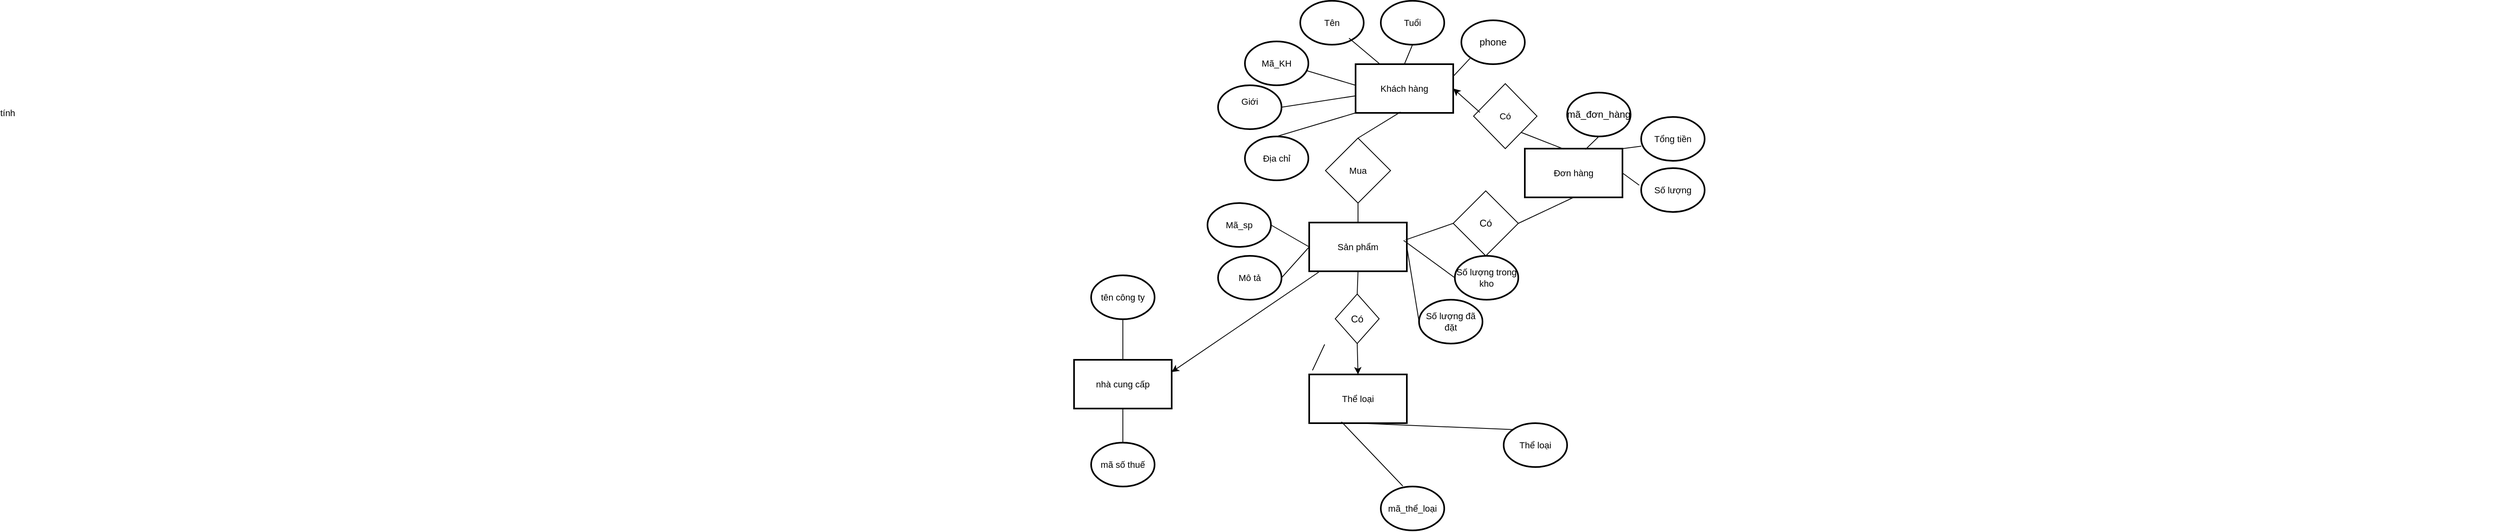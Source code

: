 <mxfile version="26.0.14">
  <diagram id="R2lEEEUBdFMjLlhIrx00" name="Page-1">
    <mxGraphModel dx="3100" dy="585" grid="1" gridSize="13" guides="1" tooltips="1" connect="1" arrows="1" fold="1" page="1" pageScale="1" pageWidth="850" pageHeight="1100" math="0" shadow="0" extFonts="Permanent Marker^https://fonts.googleapis.com/css?family=Permanent+Marker">
      <root>
        <mxCell id="0" />
        <mxCell id="1" parent="0" />
        <mxCell id="cmOm1PKUMlEA9yqi15UK-2" value="Khách hàng" style="rounded=0;whiteSpace=wrap;html=1;strokeWidth=2;fontSize=11;" parent="1" vertex="1">
          <mxGeometry x="364" y="299" width="120" height="60" as="geometry" />
        </mxCell>
        <mxCell id="cmOm1PKUMlEA9yqi15UK-5" value="Tuổi" style="ellipse;whiteSpace=wrap;html=1;strokeWidth=2;perimeterSpacing=0;fontSize=11;" parent="1" vertex="1">
          <mxGeometry x="395" y="221" width="78" height="54" as="geometry" />
        </mxCell>
        <mxCell id="cmOm1PKUMlEA9yqi15UK-7" value="Mã_KH" style="ellipse;whiteSpace=wrap;html=1;strokeWidth=2;perimeterSpacing=0;fontSize=11;" parent="1" vertex="1">
          <mxGeometry x="228" y="271" width="78" height="54" as="geometry" />
        </mxCell>
        <mxCell id="cmOm1PKUMlEA9yqi15UK-8" value="Tên" style="ellipse;whiteSpace=wrap;html=1;strokeWidth=2;perimeterSpacing=0;fontSize=11;" parent="1" vertex="1">
          <mxGeometry x="296" y="221" width="78" height="54" as="geometry" />
        </mxCell>
        <mxCell id="cmOm1PKUMlEA9yqi15UK-9" value="Giới tính&lt;span style=&quot;color: rgba(0, 0, 0, 0); font-family: monospace; text-align: start; text-wrap-mode: nowrap;&quot;&gt;%3CmxGraphModel%3E%3Croot%3E%3CmxCell%20id%3D%220%22%2F%3E%3CmxCell%20id%3D%221%22%20parent%3D%220%22%2F%3E%3CmxCell%20id%3D%222%22%20value%3D%22Tu%E1%BB%95i%22%20style%3D%22ellipse%3BwhiteSpace%3Dwrap%3Bhtml%3D1%3BstrokeWidth%3D2%3BperimeterSpacing%3D0%3B%22%20vertex%3D%221%22%20parent%3D%221%22%3E%3CmxGeometry%20x%3D%22377%22%20y%3D%22195%22%20width%3D%2278%22%20height%3D%2254%22%20as%3D%22geometry%22%2F%3E%3C%2FmxCell%3E%3C%2Froot%3E%3C%2FmxGraphModel%3E&lt;/span&gt;" style="ellipse;whiteSpace=wrap;html=1;strokeWidth=2;perimeterSpacing=0;fontSize=11;" parent="1" vertex="1">
          <mxGeometry x="195" y="325" width="78" height="54" as="geometry" />
        </mxCell>
        <mxCell id="cmOm1PKUMlEA9yqi15UK-10" value="phone" style="ellipse;whiteSpace=wrap;html=1;strokeWidth=2;perimeterSpacing=0;" parent="1" vertex="1">
          <mxGeometry x="494" y="245" width="78" height="54" as="geometry" />
        </mxCell>
        <mxCell id="cmOm1PKUMlEA9yqi15UK-11" value="Địa chỉ" style="ellipse;whiteSpace=wrap;html=1;strokeWidth=2;perimeterSpacing=0;fontSize=11;" parent="1" vertex="1">
          <mxGeometry x="228" y="388" width="78" height="54" as="geometry" />
        </mxCell>
        <mxCell id="cmOm1PKUMlEA9yqi15UK-13" value="" style="endArrow=none;html=1;rounded=0;exitX=0.5;exitY=0;exitDx=0;exitDy=0;entryX=0;entryY=1;entryDx=0;entryDy=0;fontSize=11;" parent="1" source="cmOm1PKUMlEA9yqi15UK-11" target="cmOm1PKUMlEA9yqi15UK-2" edge="1">
          <mxGeometry width="50" height="50" relative="1" as="geometry">
            <mxPoint x="455" y="323" as="sourcePoint" />
            <mxPoint x="505" y="273" as="targetPoint" />
          </mxGeometry>
        </mxCell>
        <mxCell id="cmOm1PKUMlEA9yqi15UK-14" value="" style="endArrow=none;html=1;rounded=0;exitX=0.974;exitY=0.667;exitDx=0;exitDy=0;exitPerimeter=0;fontSize=11;" parent="1" source="cmOm1PKUMlEA9yqi15UK-7" edge="1">
          <mxGeometry width="50" height="50" relative="1" as="geometry">
            <mxPoint x="234" y="416" as="sourcePoint" />
            <mxPoint x="364" y="325" as="targetPoint" />
          </mxGeometry>
        </mxCell>
        <mxCell id="cmOm1PKUMlEA9yqi15UK-15" value="" style="endArrow=none;html=1;rounded=0;exitX=0.769;exitY=0.852;exitDx=0;exitDy=0;exitPerimeter=0;entryX=0.25;entryY=0;entryDx=0;entryDy=0;fontSize=11;" parent="1" source="cmOm1PKUMlEA9yqi15UK-8" target="cmOm1PKUMlEA9yqi15UK-2" edge="1">
          <mxGeometry width="50" height="50" relative="1" as="geometry">
            <mxPoint x="271" y="294" as="sourcePoint" />
            <mxPoint x="377" y="338" as="targetPoint" />
          </mxGeometry>
        </mxCell>
        <mxCell id="cmOm1PKUMlEA9yqi15UK-16" value="" style="endArrow=none;html=1;rounded=0;exitX=0.5;exitY=1;exitDx=0;exitDy=0;entryX=0.5;entryY=0;entryDx=0;entryDy=0;fontSize=11;" parent="1" source="cmOm1PKUMlEA9yqi15UK-5" target="cmOm1PKUMlEA9yqi15UK-2" edge="1">
          <mxGeometry width="50" height="50" relative="1" as="geometry">
            <mxPoint x="284" y="307" as="sourcePoint" />
            <mxPoint x="390" y="351" as="targetPoint" />
          </mxGeometry>
        </mxCell>
        <mxCell id="cmOm1PKUMlEA9yqi15UK-17" value="" style="endArrow=none;html=1;rounded=0;exitX=0;exitY=1;exitDx=0;exitDy=0;entryX=1;entryY=0.25;entryDx=0;entryDy=0;fontSize=11;" parent="1" source="cmOm1PKUMlEA9yqi15UK-10" target="cmOm1PKUMlEA9yqi15UK-2" edge="1">
          <mxGeometry width="50" height="50" relative="1" as="geometry">
            <mxPoint x="297" y="320" as="sourcePoint" />
            <mxPoint x="403" y="364" as="targetPoint" />
          </mxGeometry>
        </mxCell>
        <mxCell id="cmOm1PKUMlEA9yqi15UK-18" value="" style="endArrow=none;html=1;rounded=0;exitX=1;exitY=0.5;exitDx=0;exitDy=0;fontSize=11;" parent="1" source="cmOm1PKUMlEA9yqi15UK-9" edge="1">
          <mxGeometry width="50" height="50" relative="1" as="geometry">
            <mxPoint x="310" y="333" as="sourcePoint" />
            <mxPoint x="364" y="338" as="targetPoint" />
          </mxGeometry>
        </mxCell>
        <mxCell id="cmOm1PKUMlEA9yqi15UK-19" value="Sản phẩm" style="rounded=0;whiteSpace=wrap;html=1;strokeWidth=2;fontSize=11;" parent="1" vertex="1">
          <mxGeometry x="307" y="494" width="120" height="60" as="geometry" />
        </mxCell>
        <mxCell id="cmOm1PKUMlEA9yqi15UK-46" value="Mã_sp" style="ellipse;whiteSpace=wrap;html=1;strokeWidth=2;perimeterSpacing=0;fontSize=11;" parent="1" vertex="1">
          <mxGeometry x="182" y="470" width="78" height="54" as="geometry" />
        </mxCell>
        <mxCell id="cmOm1PKUMlEA9yqi15UK-47" value="Mô tả" style="ellipse;whiteSpace=wrap;html=1;strokeWidth=2;perimeterSpacing=0;fontSize=11;" parent="1" vertex="1">
          <mxGeometry x="195" y="535" width="78" height="54" as="geometry" />
        </mxCell>
        <mxCell id="cmOm1PKUMlEA9yqi15UK-48" value="Số lượng đã đặt" style="ellipse;whiteSpace=wrap;html=1;strokeWidth=2;perimeterSpacing=0;fontSize=11;" parent="1" vertex="1">
          <mxGeometry x="442" y="589" width="78" height="54" as="geometry" />
        </mxCell>
        <mxCell id="cmOm1PKUMlEA9yqi15UK-49" value="Số lượng trong kho" style="ellipse;whiteSpace=wrap;html=1;strokeWidth=2;perimeterSpacing=0;fontSize=11;" parent="1" vertex="1">
          <mxGeometry x="486" y="535" width="78" height="54" as="geometry" />
        </mxCell>
        <mxCell id="cmOm1PKUMlEA9yqi15UK-61" value="Mua" style="rhombus;whiteSpace=wrap;html=1;fontSize=11;" parent="1" vertex="1">
          <mxGeometry x="327" y="390" width="80" height="80" as="geometry" />
        </mxCell>
        <mxCell id="cmOm1PKUMlEA9yqi15UK-62" value="" style="endArrow=none;html=1;rounded=0;entryX=0.46;entryY=0.983;entryDx=0;entryDy=0;entryPerimeter=0;exitX=0.5;exitY=0;exitDx=0;exitDy=0;fontSize=11;" parent="1" source="cmOm1PKUMlEA9yqi15UK-61" target="cmOm1PKUMlEA9yqi15UK-2" edge="1">
          <mxGeometry width="50" height="50" relative="1" as="geometry">
            <mxPoint x="312" y="479" as="sourcePoint" />
            <mxPoint x="362" y="429" as="targetPoint" />
          </mxGeometry>
        </mxCell>
        <mxCell id="cmOm1PKUMlEA9yqi15UK-63" value="" style="endArrow=none;html=1;rounded=0;entryX=0.5;entryY=1;entryDx=0;entryDy=0;exitX=0.5;exitY=0;exitDx=0;exitDy=0;fontSize=11;" parent="1" source="cmOm1PKUMlEA9yqi15UK-19" target="cmOm1PKUMlEA9yqi15UK-61" edge="1">
          <mxGeometry width="50" height="50" relative="1" as="geometry">
            <mxPoint x="312" y="479" as="sourcePoint" />
            <mxPoint x="362" y="429" as="targetPoint" />
          </mxGeometry>
        </mxCell>
        <mxCell id="cmOm1PKUMlEA9yqi15UK-65" value="" style="endArrow=none;html=1;rounded=0;entryX=0.5;entryY=0;entryDx=0;entryDy=0;exitX=0.5;exitY=1;exitDx=0;exitDy=0;fontSize=11;" parent="1" source="cmOm1PKUMlEA9yqi15UK-51" edge="1">
          <mxGeometry width="50" height="50" relative="1" as="geometry">
            <mxPoint x="326" y="644" as="sourcePoint" />
            <mxPoint x="311" y="676" as="targetPoint" />
            <Array as="points" />
          </mxGeometry>
        </mxCell>
        <mxCell id="cmOm1PKUMlEA9yqi15UK-68" value="" style="endArrow=none;html=1;rounded=0;exitX=1;exitY=0.5;exitDx=0;exitDy=0;entryX=0;entryY=0.5;entryDx=0;entryDy=0;fontSize=11;" parent="1" source="cmOm1PKUMlEA9yqi15UK-46" target="cmOm1PKUMlEA9yqi15UK-19" edge="1">
          <mxGeometry width="50" height="50" relative="1" as="geometry">
            <mxPoint x="403" y="635" as="sourcePoint" />
            <mxPoint x="453" y="585" as="targetPoint" />
          </mxGeometry>
        </mxCell>
        <mxCell id="cmOm1PKUMlEA9yqi15UK-69" value="" style="endArrow=none;html=1;rounded=0;exitX=0;exitY=0.5;exitDx=0;exitDy=0;entryX=1;entryY=0.5;entryDx=0;entryDy=0;fontSize=11;" parent="1" source="cmOm1PKUMlEA9yqi15UK-19" target="cmOm1PKUMlEA9yqi15UK-47" edge="1">
          <mxGeometry width="50" height="50" relative="1" as="geometry">
            <mxPoint x="176" y="830" as="sourcePoint" />
            <mxPoint x="196" y="788" as="targetPoint" />
          </mxGeometry>
        </mxCell>
        <mxCell id="cmOm1PKUMlEA9yqi15UK-70" value="" style="endArrow=none;html=1;rounded=0;exitX=0.967;exitY=0.367;exitDx=0;exitDy=0;exitPerimeter=0;entryX=0;entryY=0.5;entryDx=0;entryDy=0;fontSize=11;" parent="1" source="cmOm1PKUMlEA9yqi15UK-19" target="cmOm1PKUMlEA9yqi15UK-49" edge="1">
          <mxGeometry width="50" height="50" relative="1" as="geometry">
            <mxPoint x="189" y="843" as="sourcePoint" />
            <mxPoint x="209" y="801" as="targetPoint" />
          </mxGeometry>
        </mxCell>
        <mxCell id="cmOm1PKUMlEA9yqi15UK-71" value="" style="endArrow=none;html=1;rounded=0;exitX=1;exitY=0.5;exitDx=0;exitDy=0;entryX=0;entryY=0.5;entryDx=0;entryDy=0;fontSize=11;" parent="1" source="cmOm1PKUMlEA9yqi15UK-19" target="cmOm1PKUMlEA9yqi15UK-48" edge="1">
          <mxGeometry width="50" height="50" relative="1" as="geometry">
            <mxPoint x="202" y="856" as="sourcePoint" />
            <mxPoint x="468" y="598" as="targetPoint" />
          </mxGeometry>
        </mxCell>
        <mxCell id="cmOm1PKUMlEA9yqi15UK-72" value="Thể loại" style="rounded=0;whiteSpace=wrap;html=1;strokeWidth=2;fontSize=11;" parent="1" vertex="1">
          <mxGeometry x="307" y="681" width="120" height="60" as="geometry" />
        </mxCell>
        <mxCell id="cmOm1PKUMlEA9yqi15UK-73" value="Có" style="rhombus;whiteSpace=wrap;html=1;" parent="1" vertex="1">
          <mxGeometry x="339" y="582" width="54" height="61" as="geometry" />
        </mxCell>
        <mxCell id="cmOm1PKUMlEA9yqi15UK-75" value="" style="endArrow=none;html=1;rounded=0;entryX=0.5;entryY=1;entryDx=0;entryDy=0;exitX=0.5;exitY=0;exitDx=0;exitDy=0;" parent="1" source="cmOm1PKUMlEA9yqi15UK-73" target="cmOm1PKUMlEA9yqi15UK-19" edge="1">
          <mxGeometry width="50" height="50" relative="1" as="geometry">
            <mxPoint x="402" y="624" as="sourcePoint" />
            <mxPoint x="346" y="580" as="targetPoint" />
          </mxGeometry>
        </mxCell>
        <mxCell id="cmOm1PKUMlEA9yqi15UK-76" value="" style="endArrow=classic;html=1;rounded=0;entryX=0.5;entryY=0;entryDx=0;entryDy=0;exitX=0.5;exitY=1;exitDx=0;exitDy=0;" parent="1" source="cmOm1PKUMlEA9yqi15UK-73" target="cmOm1PKUMlEA9yqi15UK-72" edge="1">
          <mxGeometry width="50" height="50" relative="1" as="geometry">
            <mxPoint x="416" y="648" as="sourcePoint" />
            <mxPoint x="466" y="598" as="targetPoint" />
          </mxGeometry>
        </mxCell>
        <mxCell id="cmOm1PKUMlEA9yqi15UK-78" value="Có" style="rhombus;whiteSpace=wrap;html=1;fontSize=11;" parent="1" vertex="1">
          <mxGeometry x="509" y="323" width="78" height="80" as="geometry" />
        </mxCell>
        <mxCell id="cmOm1PKUMlEA9yqi15UK-79" value="Đơn hàng" style="rounded=0;whiteSpace=wrap;html=1;strokeWidth=2;fontSize=11;" parent="1" vertex="1">
          <mxGeometry x="572" y="403" width="120" height="60" as="geometry" />
        </mxCell>
        <mxCell id="cmOm1PKUMlEA9yqi15UK-80" value="Có" style="rhombus;whiteSpace=wrap;html=1;" parent="1" vertex="1">
          <mxGeometry x="484" y="455" width="80" height="80" as="geometry" />
        </mxCell>
        <mxCell id="cmOm1PKUMlEA9yqi15UK-81" value="" style="endArrow=none;html=1;rounded=0;entryX=0.5;entryY=1;entryDx=0;entryDy=0;exitX=1;exitY=0.5;exitDx=0;exitDy=0;" parent="1" source="cmOm1PKUMlEA9yqi15UK-80" target="cmOm1PKUMlEA9yqi15UK-79" edge="1">
          <mxGeometry width="50" height="50" relative="1" as="geometry">
            <mxPoint x="637" y="557" as="sourcePoint" />
            <mxPoint x="687" y="507" as="targetPoint" />
          </mxGeometry>
        </mxCell>
        <mxCell id="cmOm1PKUMlEA9yqi15UK-82" value="" style="endArrow=none;html=1;rounded=0;exitX=0;exitY=0.5;exitDx=0;exitDy=0;entryX=0.988;entryY=0.355;entryDx=0;entryDy=0;entryPerimeter=0;" parent="1" source="cmOm1PKUMlEA9yqi15UK-80" target="cmOm1PKUMlEA9yqi15UK-19" edge="1">
          <mxGeometry width="50" height="50" relative="1" as="geometry">
            <mxPoint x="637" y="557" as="sourcePoint" />
            <mxPoint x="687" y="507" as="targetPoint" />
          </mxGeometry>
        </mxCell>
        <mxCell id="cmOm1PKUMlEA9yqi15UK-83" value="" style="endArrow=none;html=1;rounded=0;entryX=0.401;entryY=0.01;entryDx=0;entryDy=0;entryPerimeter=0;exitX=1;exitY=1;exitDx=0;exitDy=0;" parent="1" source="cmOm1PKUMlEA9yqi15UK-78" target="cmOm1PKUMlEA9yqi15UK-79" edge="1">
          <mxGeometry width="50" height="50" relative="1" as="geometry">
            <mxPoint x="637" y="466" as="sourcePoint" />
            <mxPoint x="687" y="416" as="targetPoint" />
          </mxGeometry>
        </mxCell>
        <mxCell id="cmOm1PKUMlEA9yqi15UK-87" value="" style="endArrow=classic;html=1;rounded=0;entryX=1;entryY=0.5;entryDx=0;entryDy=0;exitX=0.1;exitY=0.442;exitDx=0;exitDy=0;exitPerimeter=0;" parent="1" source="cmOm1PKUMlEA9yqi15UK-78" target="cmOm1PKUMlEA9yqi15UK-2" edge="1">
          <mxGeometry width="50" height="50" relative="1" as="geometry">
            <mxPoint x="507" y="388" as="sourcePoint" />
            <mxPoint x="557" y="338" as="targetPoint" />
          </mxGeometry>
        </mxCell>
        <mxCell id="cmOm1PKUMlEA9yqi15UK-89" value="Tổng tiền" style="ellipse;whiteSpace=wrap;html=1;strokeWidth=2;perimeterSpacing=0;fontSize=11;" parent="1" vertex="1">
          <mxGeometry x="715" y="364" width="78" height="54" as="geometry" />
        </mxCell>
        <mxCell id="cmOm1PKUMlEA9yqi15UK-90" value="Số lượng" style="ellipse;whiteSpace=wrap;html=1;strokeWidth=2;perimeterSpacing=0;fontSize=11;" parent="1" vertex="1">
          <mxGeometry x="715" y="427" width="78" height="54" as="geometry" />
        </mxCell>
        <mxCell id="cmOm1PKUMlEA9yqi15UK-92" value="" style="endArrow=none;html=1;rounded=0;entryX=0;entryY=0.667;entryDx=0;entryDy=0;entryPerimeter=0;exitX=1;exitY=0;exitDx=0;exitDy=0;" parent="1" source="cmOm1PKUMlEA9yqi15UK-79" target="cmOm1PKUMlEA9yqi15UK-89" edge="1">
          <mxGeometry width="50" height="50" relative="1" as="geometry">
            <mxPoint x="631" y="385" as="sourcePoint" />
            <mxPoint x="672" y="435" as="targetPoint" />
          </mxGeometry>
        </mxCell>
        <mxCell id="cmOm1PKUMlEA9yqi15UK-93" value="" style="endArrow=none;html=1;rounded=0;entryX=-0.031;entryY=0.389;entryDx=0;entryDy=0;entryPerimeter=0;exitX=1;exitY=0.5;exitDx=0;exitDy=0;" parent="1" source="cmOm1PKUMlEA9yqi15UK-79" target="cmOm1PKUMlEA9yqi15UK-90" edge="1">
          <mxGeometry width="50" height="50" relative="1" as="geometry">
            <mxPoint x="744" y="434" as="sourcePoint" />
            <mxPoint x="793" y="398" as="targetPoint" />
          </mxGeometry>
        </mxCell>
        <mxCell id="cmOm1PKUMlEA9yqi15UK-96" value="Thể loại" style="ellipse;whiteSpace=wrap;html=1;strokeWidth=2;perimeterSpacing=0;fontSize=11;" parent="1" vertex="1">
          <mxGeometry x="546" y="741" width="78" height="54" as="geometry" />
        </mxCell>
        <mxCell id="cmOm1PKUMlEA9yqi15UK-97" value="" style="endArrow=none;html=1;rounded=0;exitX=0;exitY=0;exitDx=0;exitDy=0;entryX=0.5;entryY=1;entryDx=0;entryDy=0;fontSize=11;" parent="1" source="cmOm1PKUMlEA9yqi15UK-96" target="cmOm1PKUMlEA9yqi15UK-72" edge="1">
          <mxGeometry width="50" height="50" relative="1" as="geometry">
            <mxPoint x="234" y="819" as="sourcePoint" />
            <mxPoint x="250" y="793" as="targetPoint" />
          </mxGeometry>
        </mxCell>
        <mxCell id="7yCO4wkSxaS4StRICMl2-3" value="mã_thể_loại" style="ellipse;whiteSpace=wrap;html=1;strokeWidth=2;perimeterSpacing=0;fontSize=11;" parent="1" vertex="1">
          <mxGeometry x="395" y="819" width="78" height="54" as="geometry" />
        </mxCell>
        <mxCell id="7yCO4wkSxaS4StRICMl2-6" value="" style="endArrow=none;html=1;rounded=0;exitX=0.346;exitY=-0.011;exitDx=0;exitDy=0;entryX=0.331;entryY=0.973;entryDx=0;entryDy=0;fontSize=11;entryPerimeter=0;exitPerimeter=0;" parent="1" source="7yCO4wkSxaS4StRICMl2-3" target="cmOm1PKUMlEA9yqi15UK-72" edge="1">
          <mxGeometry width="50" height="50" relative="1" as="geometry">
            <mxPoint x="349" y="832" as="sourcePoint" />
            <mxPoint x="263" y="806" as="targetPoint" />
          </mxGeometry>
        </mxCell>
        <mxCell id="7yCO4wkSxaS4StRICMl2-7" value="mã_đơn_hàng" style="ellipse;whiteSpace=wrap;html=1;strokeWidth=2;perimeterSpacing=0;" parent="1" vertex="1">
          <mxGeometry x="624" y="334" width="78" height="54" as="geometry" />
        </mxCell>
        <mxCell id="7yCO4wkSxaS4StRICMl2-8" value="" style="endArrow=none;html=1;rounded=0;entryX=0.5;entryY=1;entryDx=0;entryDy=0;exitX=0.621;exitY=0.016;exitDx=0;exitDy=0;exitPerimeter=0;" parent="1" source="cmOm1PKUMlEA9yqi15UK-79" target="7yCO4wkSxaS4StRICMl2-7" edge="1">
          <mxGeometry width="50" height="50" relative="1" as="geometry">
            <mxPoint x="744" y="434" as="sourcePoint" />
            <mxPoint x="793" y="398" as="targetPoint" />
          </mxGeometry>
        </mxCell>
        <mxCell id="fqGoL595c19xHA2UXv6J-1" value="nhà cung cấp" style="rounded=0;whiteSpace=wrap;html=1;strokeWidth=2;fontSize=11;" vertex="1" parent="1">
          <mxGeometry x="18" y="663" width="120" height="60" as="geometry" />
        </mxCell>
        <mxCell id="fqGoL595c19xHA2UXv6J-2" value="tên công ty" style="ellipse;whiteSpace=wrap;html=1;strokeWidth=2;perimeterSpacing=0;fontSize=11;" vertex="1" parent="1">
          <mxGeometry x="39" y="559" width="78" height="54" as="geometry" />
        </mxCell>
        <mxCell id="fqGoL595c19xHA2UXv6J-3" value="mã số thuế" style="ellipse;whiteSpace=wrap;html=1;strokeWidth=2;perimeterSpacing=0;fontSize=11;" vertex="1" parent="1">
          <mxGeometry x="39" y="765" width="78" height="54" as="geometry" />
        </mxCell>
        <mxCell id="fqGoL595c19xHA2UXv6J-5" value="" style="endArrow=none;html=1;rounded=0;entryX=0.5;entryY=1;entryDx=0;entryDy=0;exitX=0.5;exitY=0;exitDx=0;exitDy=0;" edge="1" parent="1" source="fqGoL595c19xHA2UXv6J-1" target="fqGoL595c19xHA2UXv6J-2">
          <mxGeometry width="50" height="50" relative="1" as="geometry">
            <mxPoint x="546" y="492" as="sourcePoint" />
            <mxPoint x="596" y="442" as="targetPoint" />
            <Array as="points" />
          </mxGeometry>
        </mxCell>
        <mxCell id="fqGoL595c19xHA2UXv6J-6" value="" style="endArrow=none;html=1;rounded=0;entryX=0.5;entryY=1;entryDx=0;entryDy=0;exitX=0.5;exitY=0;exitDx=0;exitDy=0;" edge="1" parent="1" source="fqGoL595c19xHA2UXv6J-3" target="fqGoL595c19xHA2UXv6J-1">
          <mxGeometry width="50" height="50" relative="1" as="geometry">
            <mxPoint x="47" y="503" as="sourcePoint" />
            <mxPoint x="47" y="473" as="targetPoint" />
            <Array as="points" />
          </mxGeometry>
        </mxCell>
        <mxCell id="fqGoL595c19xHA2UXv6J-8" value="" style="endArrow=classic;html=1;rounded=0;exitX=0.098;exitY=1.017;exitDx=0;exitDy=0;exitPerimeter=0;entryX=1;entryY=0.25;entryDx=0;entryDy=0;" edge="1" parent="1" source="cmOm1PKUMlEA9yqi15UK-19" target="fqGoL595c19xHA2UXv6J-1">
          <mxGeometry width="50" height="50" relative="1" as="geometry">
            <mxPoint x="546" y="622" as="sourcePoint" />
            <mxPoint x="596" y="572" as="targetPoint" />
          </mxGeometry>
        </mxCell>
      </root>
    </mxGraphModel>
  </diagram>
</mxfile>

